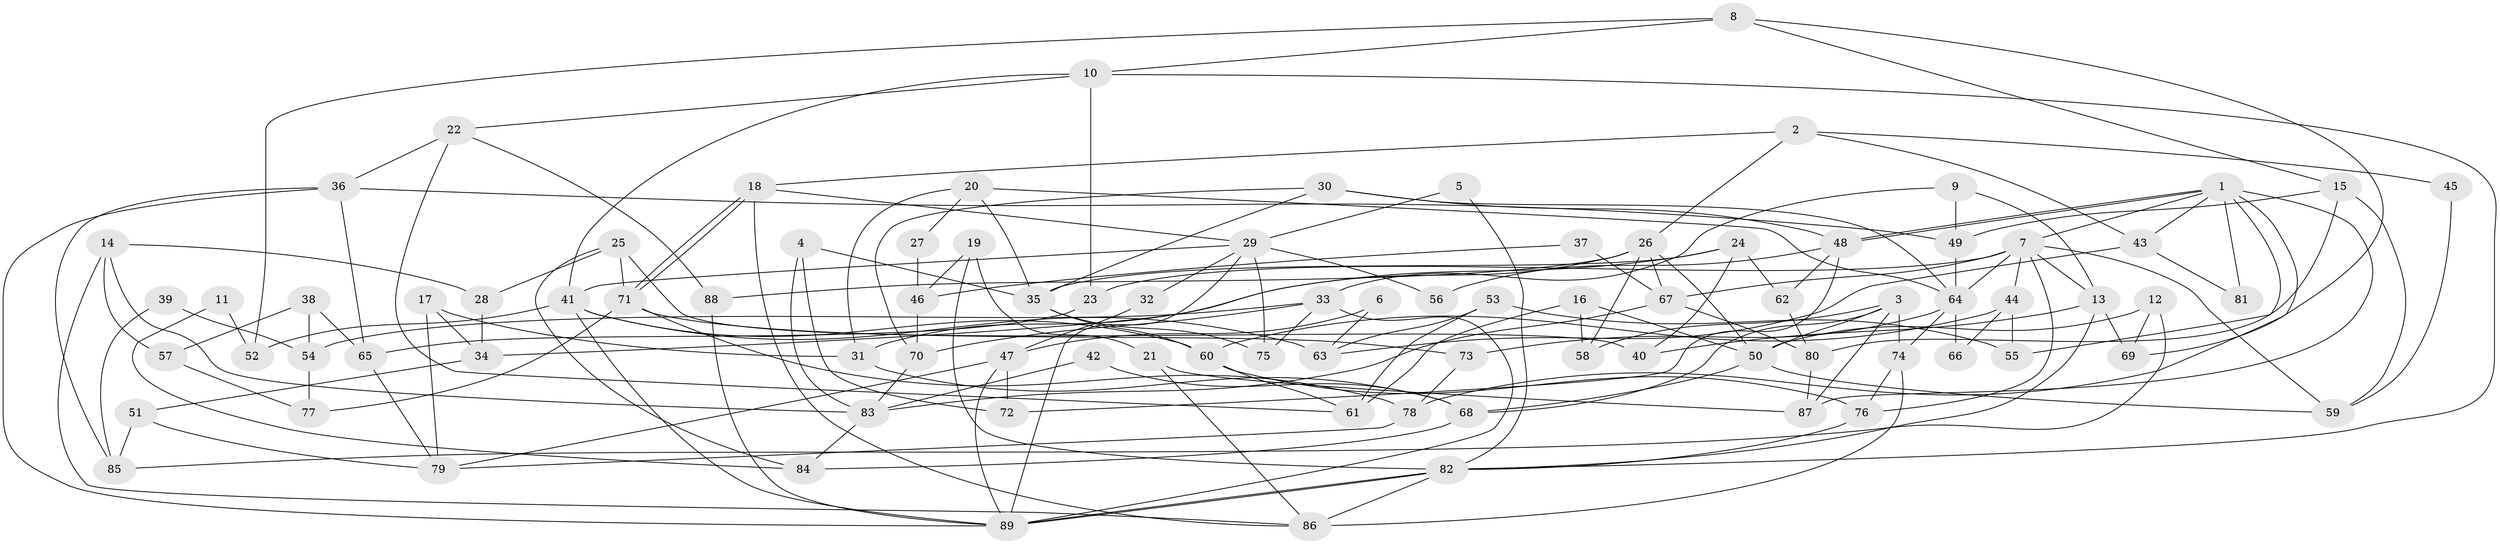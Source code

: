 // Generated by graph-tools (version 1.1) at 2025/51/03/09/25 04:51:42]
// undirected, 89 vertices, 178 edges
graph export_dot {
graph [start="1"]
  node [color=gray90,style=filled];
  1;
  2;
  3;
  4;
  5;
  6;
  7;
  8;
  9;
  10;
  11;
  12;
  13;
  14;
  15;
  16;
  17;
  18;
  19;
  20;
  21;
  22;
  23;
  24;
  25;
  26;
  27;
  28;
  29;
  30;
  31;
  32;
  33;
  34;
  35;
  36;
  37;
  38;
  39;
  40;
  41;
  42;
  43;
  44;
  45;
  46;
  47;
  48;
  49;
  50;
  51;
  52;
  53;
  54;
  55;
  56;
  57;
  58;
  59;
  60;
  61;
  62;
  63;
  64;
  65;
  66;
  67;
  68;
  69;
  70;
  71;
  72;
  73;
  74;
  75;
  76;
  77;
  78;
  79;
  80;
  81;
  82;
  83;
  84;
  85;
  86;
  87;
  88;
  89;
  1 -- 48;
  1 -- 48;
  1 -- 78;
  1 -- 7;
  1 -- 43;
  1 -- 55;
  1 -- 81;
  1 -- 87;
  2 -- 18;
  2 -- 26;
  2 -- 43;
  2 -- 45;
  3 -- 87;
  3 -- 50;
  3 -- 58;
  3 -- 68;
  3 -- 74;
  4 -- 35;
  4 -- 83;
  4 -- 72;
  5 -- 82;
  5 -- 29;
  6 -- 63;
  6 -- 47;
  7 -- 76;
  7 -- 13;
  7 -- 23;
  7 -- 44;
  7 -- 59;
  7 -- 64;
  7 -- 67;
  8 -- 69;
  8 -- 10;
  8 -- 15;
  8 -- 52;
  9 -- 13;
  9 -- 33;
  9 -- 49;
  10 -- 82;
  10 -- 41;
  10 -- 22;
  10 -- 23;
  11 -- 52;
  11 -- 84;
  12 -- 85;
  12 -- 50;
  12 -- 69;
  13 -- 40;
  13 -- 69;
  13 -- 82;
  14 -- 83;
  14 -- 86;
  14 -- 28;
  14 -- 57;
  15 -- 49;
  15 -- 59;
  15 -- 80;
  16 -- 50;
  16 -- 61;
  16 -- 58;
  17 -- 31;
  17 -- 79;
  17 -- 34;
  18 -- 71;
  18 -- 71;
  18 -- 86;
  18 -- 29;
  19 -- 21;
  19 -- 82;
  19 -- 46;
  20 -- 31;
  20 -- 64;
  20 -- 27;
  20 -- 35;
  21 -- 87;
  21 -- 86;
  22 -- 36;
  22 -- 61;
  22 -- 88;
  23 -- 65;
  24 -- 62;
  24 -- 35;
  24 -- 34;
  24 -- 40;
  25 -- 71;
  25 -- 28;
  25 -- 40;
  25 -- 84;
  26 -- 50;
  26 -- 58;
  26 -- 31;
  26 -- 67;
  26 -- 88;
  27 -- 46;
  28 -- 34;
  29 -- 89;
  29 -- 32;
  29 -- 41;
  29 -- 56;
  29 -- 75;
  30 -- 64;
  30 -- 35;
  30 -- 48;
  30 -- 70;
  31 -- 68;
  32 -- 47;
  33 -- 75;
  33 -- 89;
  33 -- 54;
  33 -- 70;
  34 -- 51;
  35 -- 60;
  35 -- 75;
  36 -- 49;
  36 -- 89;
  36 -- 65;
  36 -- 85;
  37 -- 67;
  37 -- 46;
  38 -- 57;
  38 -- 65;
  38 -- 54;
  39 -- 54;
  39 -- 85;
  41 -- 89;
  41 -- 52;
  41 -- 60;
  41 -- 63;
  42 -- 68;
  42 -- 83;
  43 -- 63;
  43 -- 81;
  44 -- 55;
  44 -- 60;
  44 -- 66;
  45 -- 59;
  46 -- 70;
  47 -- 89;
  47 -- 72;
  47 -- 79;
  48 -- 56;
  48 -- 62;
  48 -- 72;
  49 -- 64;
  50 -- 59;
  50 -- 68;
  51 -- 79;
  51 -- 85;
  53 -- 61;
  53 -- 63;
  53 -- 55;
  54 -- 77;
  57 -- 77;
  60 -- 61;
  60 -- 76;
  62 -- 80;
  64 -- 74;
  64 -- 66;
  64 -- 73;
  65 -- 79;
  67 -- 80;
  67 -- 83;
  68 -- 84;
  70 -- 83;
  71 -- 78;
  71 -- 73;
  71 -- 77;
  73 -- 78;
  74 -- 76;
  74 -- 86;
  76 -- 82;
  78 -- 79;
  80 -- 87;
  82 -- 89;
  82 -- 89;
  82 -- 86;
  83 -- 84;
  88 -- 89;
}
